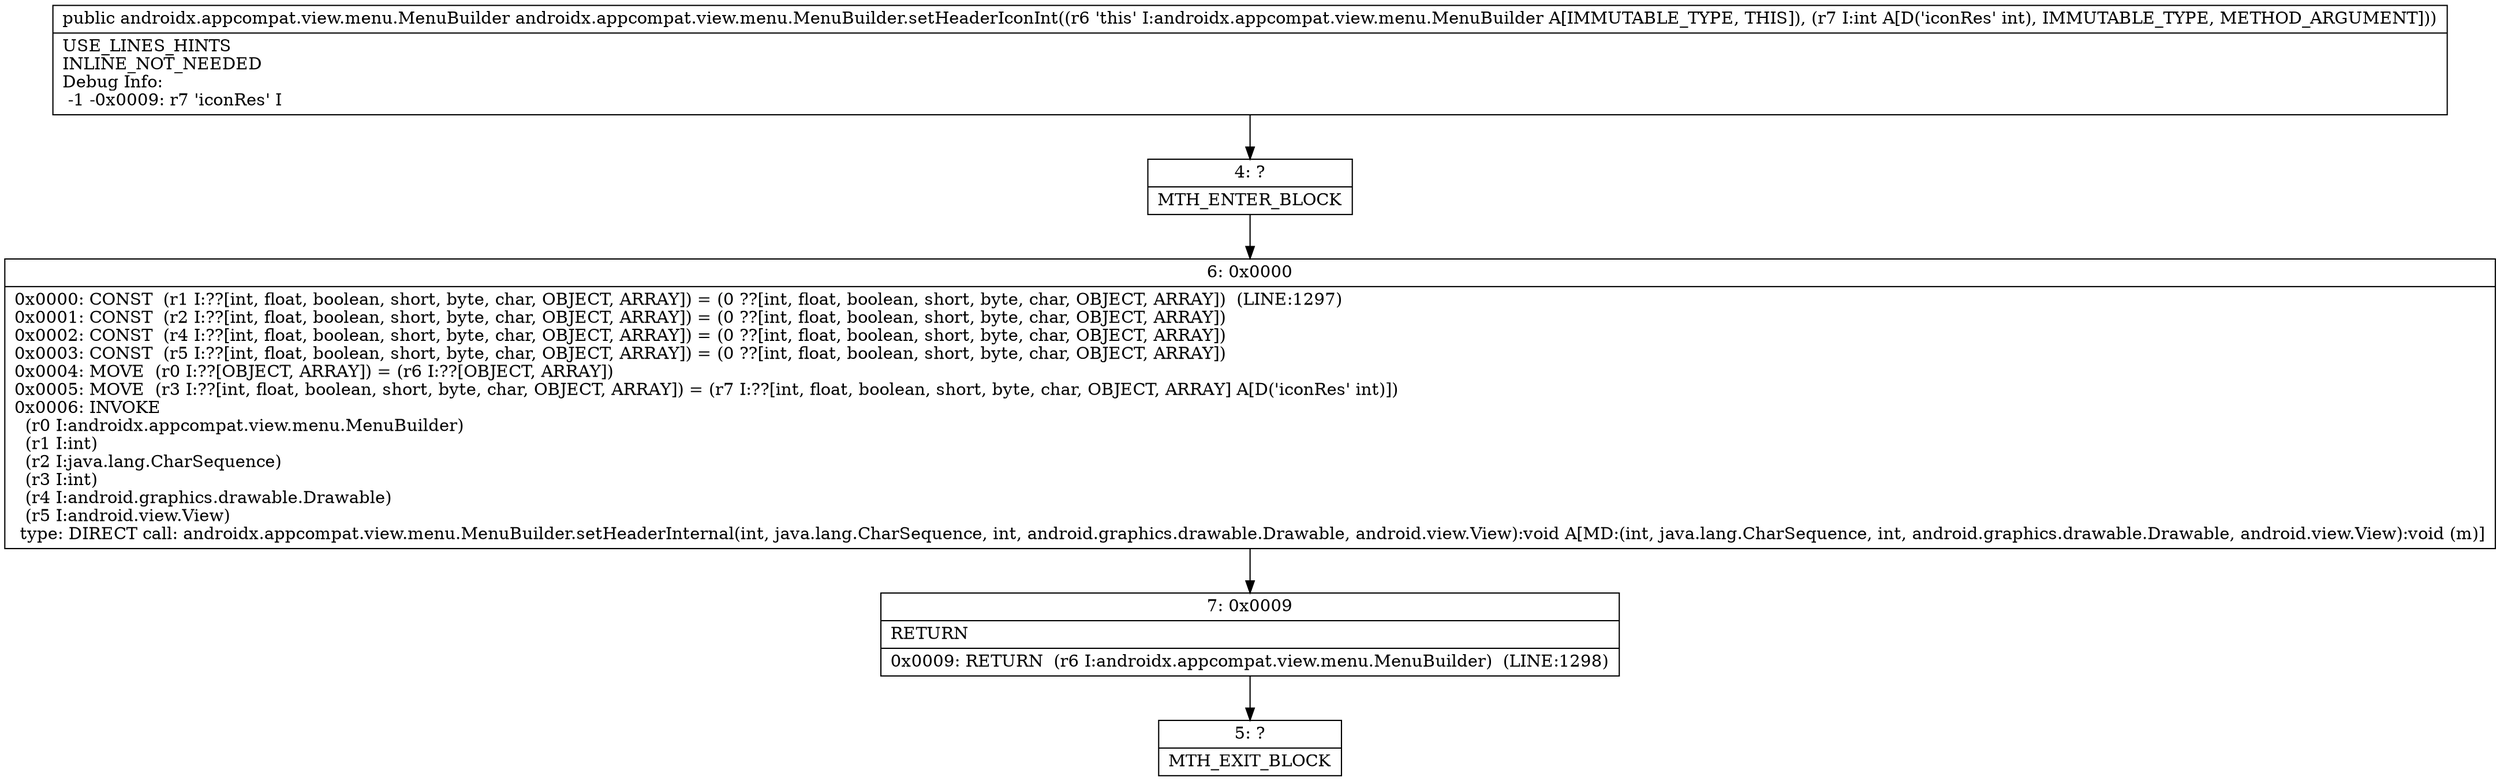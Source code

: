digraph "CFG forandroidx.appcompat.view.menu.MenuBuilder.setHeaderIconInt(I)Landroidx\/appcompat\/view\/menu\/MenuBuilder;" {
Node_4 [shape=record,label="{4\:\ ?|MTH_ENTER_BLOCK\l}"];
Node_6 [shape=record,label="{6\:\ 0x0000|0x0000: CONST  (r1 I:??[int, float, boolean, short, byte, char, OBJECT, ARRAY]) = (0 ??[int, float, boolean, short, byte, char, OBJECT, ARRAY])  (LINE:1297)\l0x0001: CONST  (r2 I:??[int, float, boolean, short, byte, char, OBJECT, ARRAY]) = (0 ??[int, float, boolean, short, byte, char, OBJECT, ARRAY]) \l0x0002: CONST  (r4 I:??[int, float, boolean, short, byte, char, OBJECT, ARRAY]) = (0 ??[int, float, boolean, short, byte, char, OBJECT, ARRAY]) \l0x0003: CONST  (r5 I:??[int, float, boolean, short, byte, char, OBJECT, ARRAY]) = (0 ??[int, float, boolean, short, byte, char, OBJECT, ARRAY]) \l0x0004: MOVE  (r0 I:??[OBJECT, ARRAY]) = (r6 I:??[OBJECT, ARRAY]) \l0x0005: MOVE  (r3 I:??[int, float, boolean, short, byte, char, OBJECT, ARRAY]) = (r7 I:??[int, float, boolean, short, byte, char, OBJECT, ARRAY] A[D('iconRes' int)]) \l0x0006: INVOKE  \l  (r0 I:androidx.appcompat.view.menu.MenuBuilder)\l  (r1 I:int)\l  (r2 I:java.lang.CharSequence)\l  (r3 I:int)\l  (r4 I:android.graphics.drawable.Drawable)\l  (r5 I:android.view.View)\l type: DIRECT call: androidx.appcompat.view.menu.MenuBuilder.setHeaderInternal(int, java.lang.CharSequence, int, android.graphics.drawable.Drawable, android.view.View):void A[MD:(int, java.lang.CharSequence, int, android.graphics.drawable.Drawable, android.view.View):void (m)]\l}"];
Node_7 [shape=record,label="{7\:\ 0x0009|RETURN\l|0x0009: RETURN  (r6 I:androidx.appcompat.view.menu.MenuBuilder)  (LINE:1298)\l}"];
Node_5 [shape=record,label="{5\:\ ?|MTH_EXIT_BLOCK\l}"];
MethodNode[shape=record,label="{public androidx.appcompat.view.menu.MenuBuilder androidx.appcompat.view.menu.MenuBuilder.setHeaderIconInt((r6 'this' I:androidx.appcompat.view.menu.MenuBuilder A[IMMUTABLE_TYPE, THIS]), (r7 I:int A[D('iconRes' int), IMMUTABLE_TYPE, METHOD_ARGUMENT]))  | USE_LINES_HINTS\lINLINE_NOT_NEEDED\lDebug Info:\l  \-1 \-0x0009: r7 'iconRes' I\l}"];
MethodNode -> Node_4;Node_4 -> Node_6;
Node_6 -> Node_7;
Node_7 -> Node_5;
}

